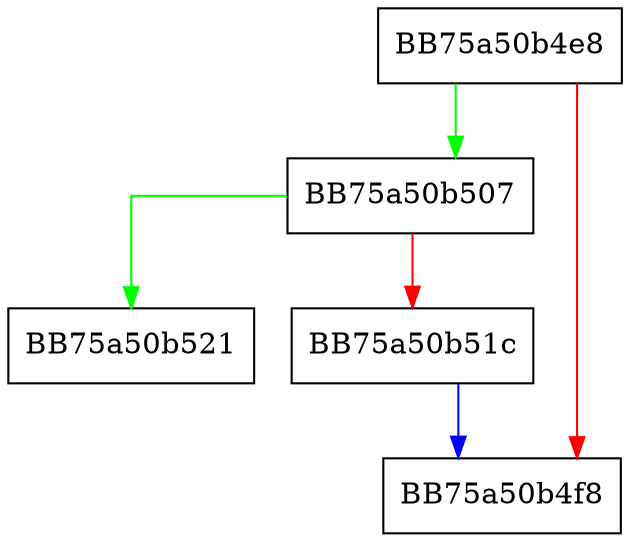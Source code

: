 digraph deallocate {
  node [shape="box"];
  graph [splines=ortho];
  BB75a50b4e8 -> BB75a50b507 [color="green"];
  BB75a50b4e8 -> BB75a50b4f8 [color="red"];
  BB75a50b507 -> BB75a50b521 [color="green"];
  BB75a50b507 -> BB75a50b51c [color="red"];
  BB75a50b51c -> BB75a50b4f8 [color="blue"];
}